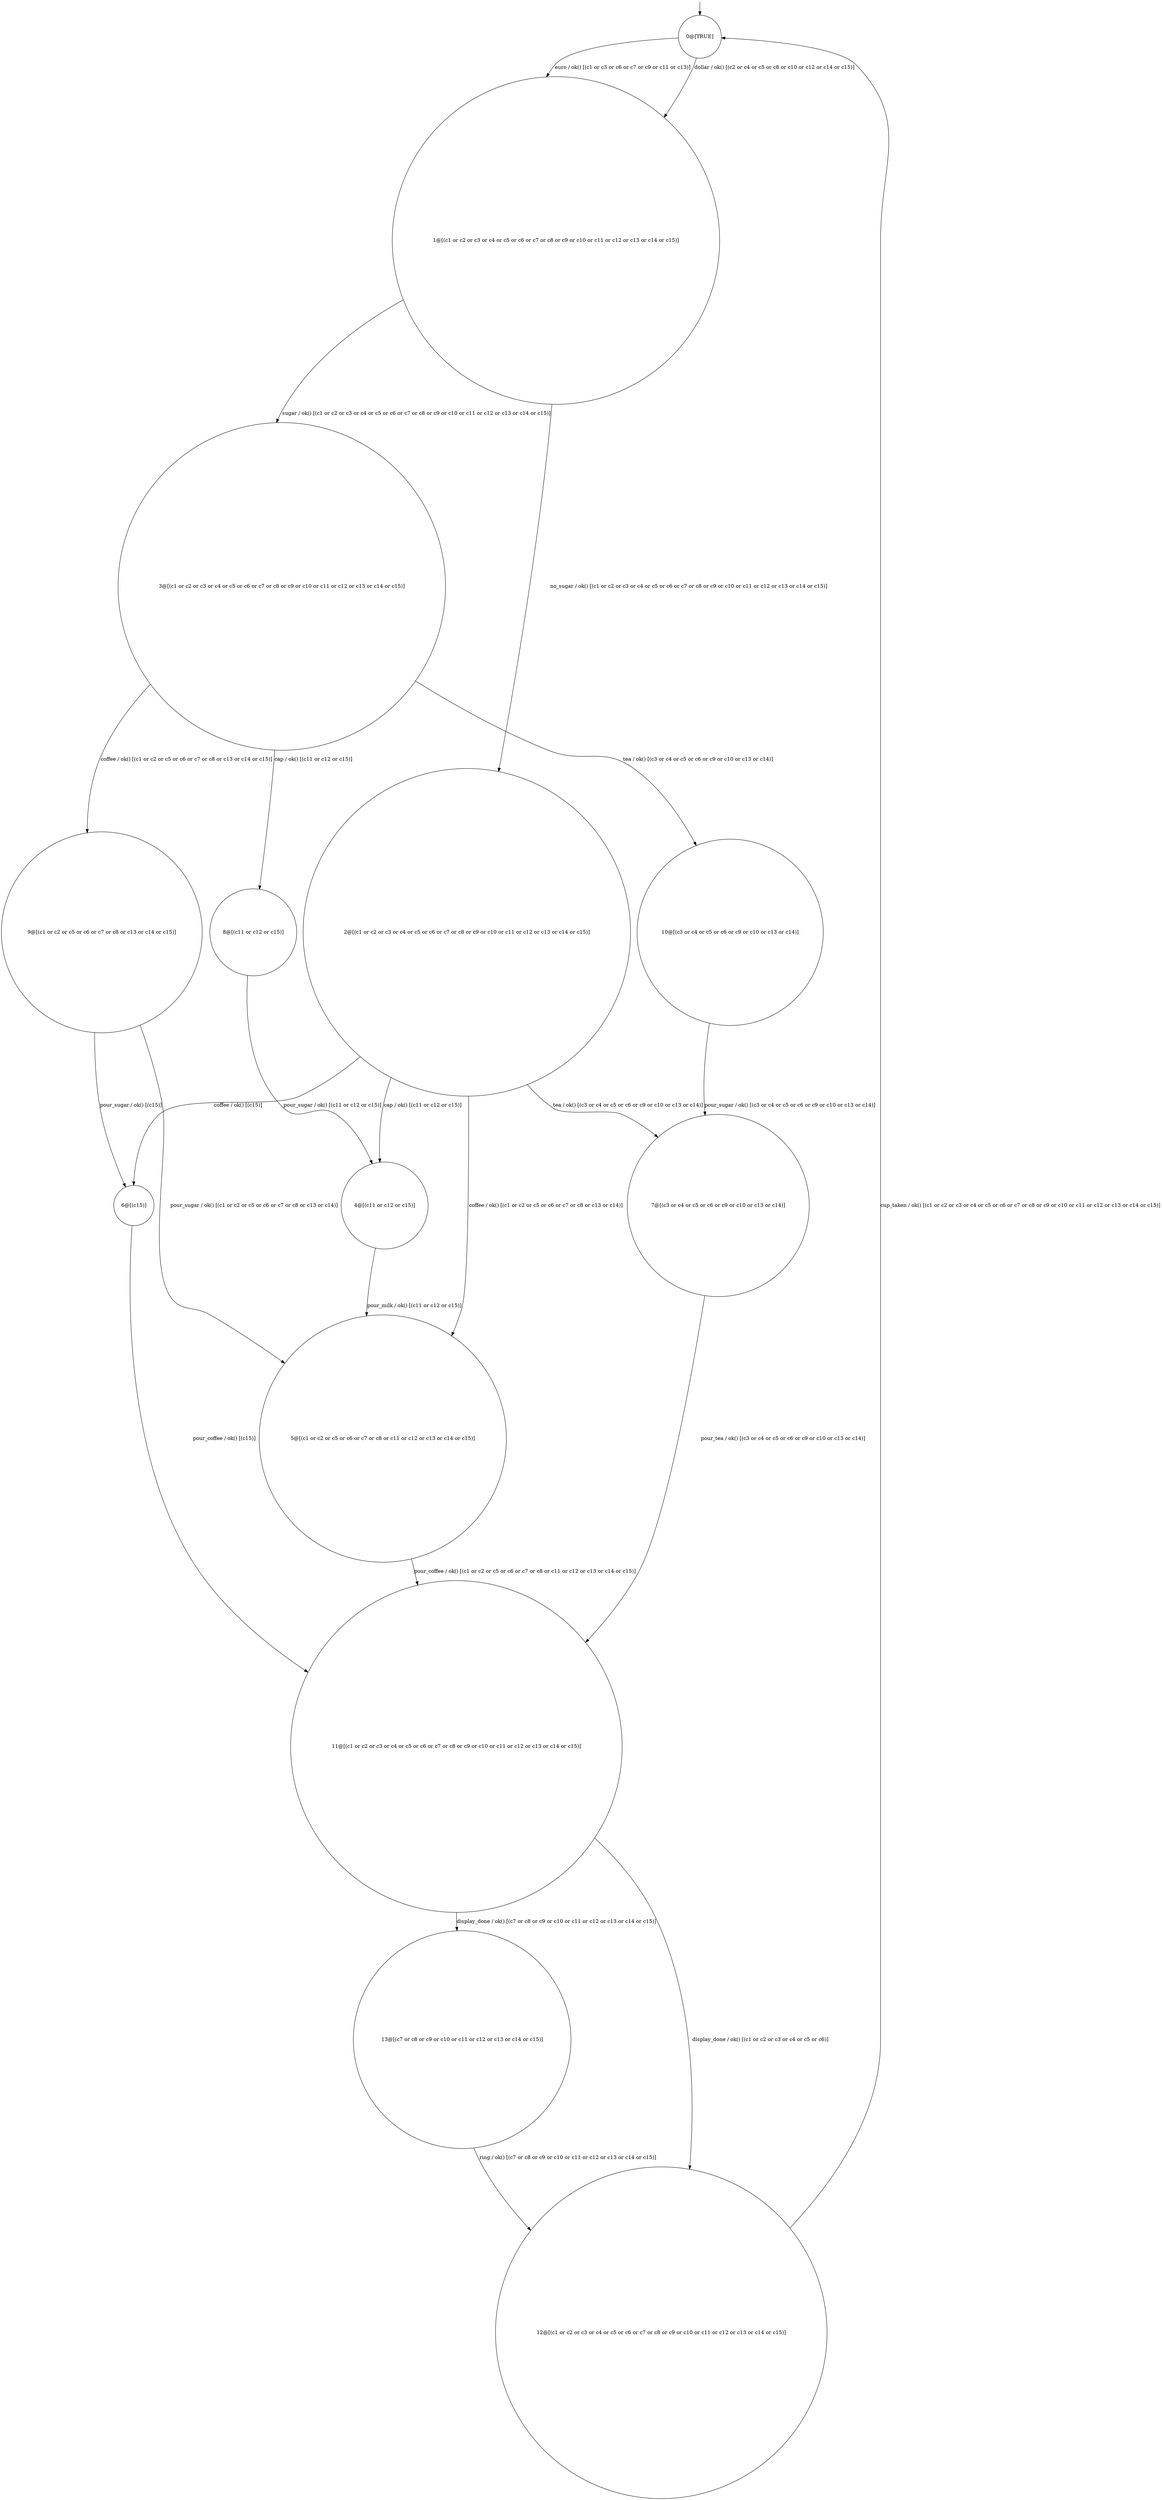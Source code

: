 digraph g {
	edge [lblstyle="above, sloped"];
	s0 [shape="circle" label="0@[TRUE]"];
	s1 [shape="circle" label="1@[(c1 or c2 or c3 or c4 or c5 or c6 or c7 or c8 or c9 or c10 or c11 or c12 or c13 or c14 or c15)]"];
	s2 [shape="circle" label="2@[(c1 or c2 or c3 or c4 or c5 or c6 or c7 or c8 or c9 or c10 or c11 or c12 or c13 or c14 or c15)]"];
	s3 [shape="circle" label="3@[(c1 or c2 or c3 or c4 or c5 or c6 or c7 or c8 or c9 or c10 or c11 or c12 or c13 or c14 or c15)]"];
	s4 [shape="circle" label="4@[(c11 or c12 or c15)]"];
	s5 [shape="circle" label="5@[(c1 or c2 or c5 or c6 or c7 or c8 or c11 or c12 or c13 or c14 or c15)]"];
	s6 [shape="circle" label="6@[(c15)]"];
	s7 [shape="circle" label="7@[(c3 or c4 or c5 or c6 or c9 or c10 or c13 or c14)]"];
	s8 [shape="circle" label="8@[(c11 or c12 or c15)]"];
	s9 [shape="circle" label="9@[(c1 or c2 or c5 or c6 or c7 or c8 or c13 or c14 or c15)]"];
	s10 [shape="circle" label="10@[(c3 or c4 or c5 or c6 or c9 or c10 or c13 or c14)]"];
	s11 [shape="circle" label="11@[(c1 or c2 or c3 or c4 or c5 or c6 or c7 or c8 or c9 or c10 or c11 or c12 or c13 or c14 or c15)]"];
	s12 [shape="circle" label="12@[(c1 or c2 or c3 or c4 or c5 or c6 or c7 or c8 or c9 or c10 or c11 or c12 or c13 or c14 or c15)]"];
	s13 [shape="circle" label="13@[(c7 or c8 or c9 or c10 or c11 or c12 or c13 or c14 or c15)]"];
	s0 -> s1 [label="dollar / ok() [(c2 or c4 or c5 or c8 or c10 or c12 or c14 or c15)]"];
	s0 -> s1 [label="euro / ok() [(c1 or c3 or c6 or c7 or c9 or c11 or c13)]"];
	s1 -> s2 [label="no_sugar / ok() [(c1 or c2 or c3 or c4 or c5 or c6 or c7 or c8 or c9 or c10 or c11 or c12 or c13 or c14 or c15)]"];
	s1 -> s3 [label="sugar / ok() [(c1 or c2 or c3 or c4 or c5 or c6 or c7 or c8 or c9 or c10 or c11 or c12 or c13 or c14 or c15)]"];
	s2 -> s4 [label="cap / ok() [(c11 or c12 or c15)]"];
	s2 -> s6 [label="coffee / ok() [(c15)]"];
	s2 -> s5 [label="coffee / ok() [(c1 or c2 or c5 or c6 or c7 or c8 or c13 or c14)]"];
	s2 -> s7 [label="tea / ok() [(c3 or c4 or c5 or c6 or c9 or c10 or c13 or c14)]"];
	s3 -> s8 [label="cap / ok() [(c11 or c12 or c15)]"];
	s3 -> s9 [label="coffee / ok() [(c1 or c2 or c5 or c6 or c7 or c8 or c13 or c14 or c15)]"];
	s3 -> s10 [label="tea / ok() [(c3 or c4 or c5 or c6 or c9 or c10 or c13 or c14)]"];
	s4 -> s5 [label="pour_milk / ok() [(c11 or c12 or c15)]"];
	s5 -> s11 [label="pour_coffee / ok() [(c1 or c2 or c5 or c6 or c7 or c8 or c11 or c12 or c13 or c14 or c15)]"];
	s6 -> s11 [label="pour_coffee / ok() [(c15)]"];
	s7 -> s11 [label="pour_tea / ok() [(c3 or c4 or c5 or c6 or c9 or c10 or c13 or c14)]"];
	s8 -> s4 [label="pour_sugar / ok() [(c11 or c12 or c15)]"];
	s9 -> s5 [label="pour_sugar / ok() [(c1 or c2 or c5 or c6 or c7 or c8 or c13 or c14)]"];
	s9 -> s6 [label="pour_sugar / ok() [(c15)]"];
	s10 -> s7 [label="pour_sugar / ok() [(c3 or c4 or c5 or c6 or c9 or c10 or c13 or c14)]"];
	s11 -> s12 [label="display_done / ok() [(c1 or c2 or c3 or c4 or c5 or c6)]"];
	s11 -> s13 [label="display_done / ok() [(c7 or c8 or c9 or c10 or c11 or c12 or c13 or c14 or c15)]"];
	s12 -> s0 [label="cup_taken / ok() [(c1 or c2 or c3 or c4 or c5 or c6 or c7 or c8 or c9 or c10 or c11 or c12 or c13 or c14 or c15)]"];
	s13 -> s12 [label="ring / ok() [(c7 or c8 or c9 or c10 or c11 or c12 or c13 or c14 or c15)]"];
	__start0 [label="" shape="none" width="0" height="0"];
	__start0 -> s0;
}